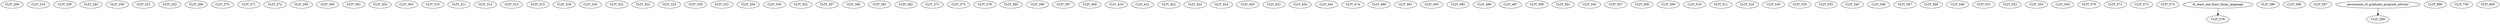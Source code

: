 digraph G {
    CLIT_200;
    CLIT_210;
    CLIT_230;
    CLIT_240;
    CLIT_250;
    CLIT_251;
    CLIT_252;
    CLIT_266;
    CLIT_270;
    CLIT_271;
    CLIT_272;
    CLIT_295;
    CLIT_300;
    CLIT_301;
    CLIT_302;
    CLIT_303;
    CLIT_310;
    CLIT_311;
    CLIT_312;
    CLIT_313;
    CLIT_315;
    CLIT_318;
    CLIT_320;
    CLIT_321;
    CLIT_322;
    CLIT_323;
    CLIT_330;
    CLIT_331;
    CLIT_334;
    CLIT_350;
    CLIT_352;
    CLIT_357;
    CLIT_360;
    CLIT_361;
    CLIT_362;
    CLIT_371;
    CLIT_375;
    CLIT_376;
    CLIT_395;
    CLIT_396;
    CLIT_397;
    CLIT_400;
    CLIT_410;
    CLIT_421;
    CLIT_422;
    CLIT_423;
    CLIT_424;
    CLIT_430;
    CLIT_431;
    CLIT_432;
    CLIT_441;
    CLIT_474;
    CLIT_490;
    CLIT_491;
    CLIT_493;
    CLIT_495;
    CLIT_496;
    CLIT_497;
    CLIT_500;
    CLIT_501;
    CLIT_502;
    CLIT_507;
    CLIT_508;
    CLIT_509;
    CLIT_510;
    CLIT_511;
    CLIT_516;
    CLIT_520;
    CLIT_530;
    CLIT_535;
    CLIT_545;
    CLIT_546;
    CLIT_547;
    CLIT_548;
    CLIT_549;
    CLIT_551;
    CLIT_552;
    CLIT_553;
    CLIT_554;
    CLIT_570;
    CLIT_571;
    CLIT_573;
    CLIT_574;
    edge [color=black];
    at_least_one_East_Asian_language -> CLIT_576;
    CLIT_590;
    CLIT_596;
    CLIT_597;
    edge [color=black];
    permission_of_graduate_program_adviser -> CLIT_599;
    CLIT_600;
    CLIT_700;
    CLIT_800;
}
